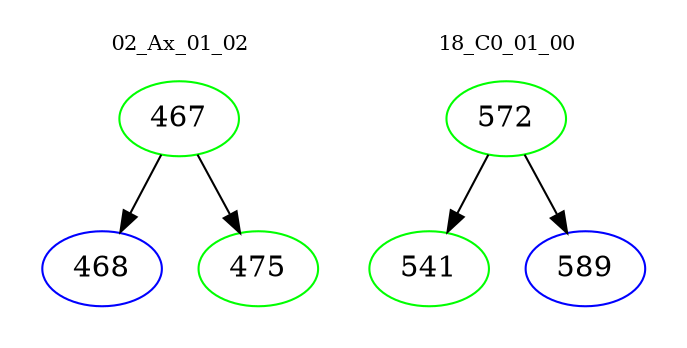 digraph{
subgraph cluster_0 {
color = white
label = "02_Ax_01_02";
fontsize=10;
T0_467 [label="467", color="green"]
T0_467 -> T0_468 [color="black"]
T0_468 [label="468", color="blue"]
T0_467 -> T0_475 [color="black"]
T0_475 [label="475", color="green"]
}
subgraph cluster_1 {
color = white
label = "18_C0_01_00";
fontsize=10;
T1_572 [label="572", color="green"]
T1_572 -> T1_541 [color="black"]
T1_541 [label="541", color="green"]
T1_572 -> T1_589 [color="black"]
T1_589 [label="589", color="blue"]
}
}
